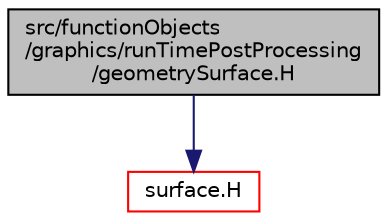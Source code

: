 digraph "src/functionObjects/graphics/runTimePostProcessing/geometrySurface.H"
{
  bgcolor="transparent";
  edge [fontname="Helvetica",fontsize="10",labelfontname="Helvetica",labelfontsize="10"];
  node [fontname="Helvetica",fontsize="10",shape=record];
  Node1 [label="src/functionObjects\l/graphics/runTimePostProcessing\l/geometrySurface.H",height=0.2,width=0.4,color="black", fillcolor="grey75", style="filled" fontcolor="black"];
  Node1 -> Node2 [color="midnightblue",fontsize="10",style="solid",fontname="Helvetica"];
  Node2 [label="surface.H",height=0.2,width=0.4,color="red",URL="$surface_8H.html"];
}
